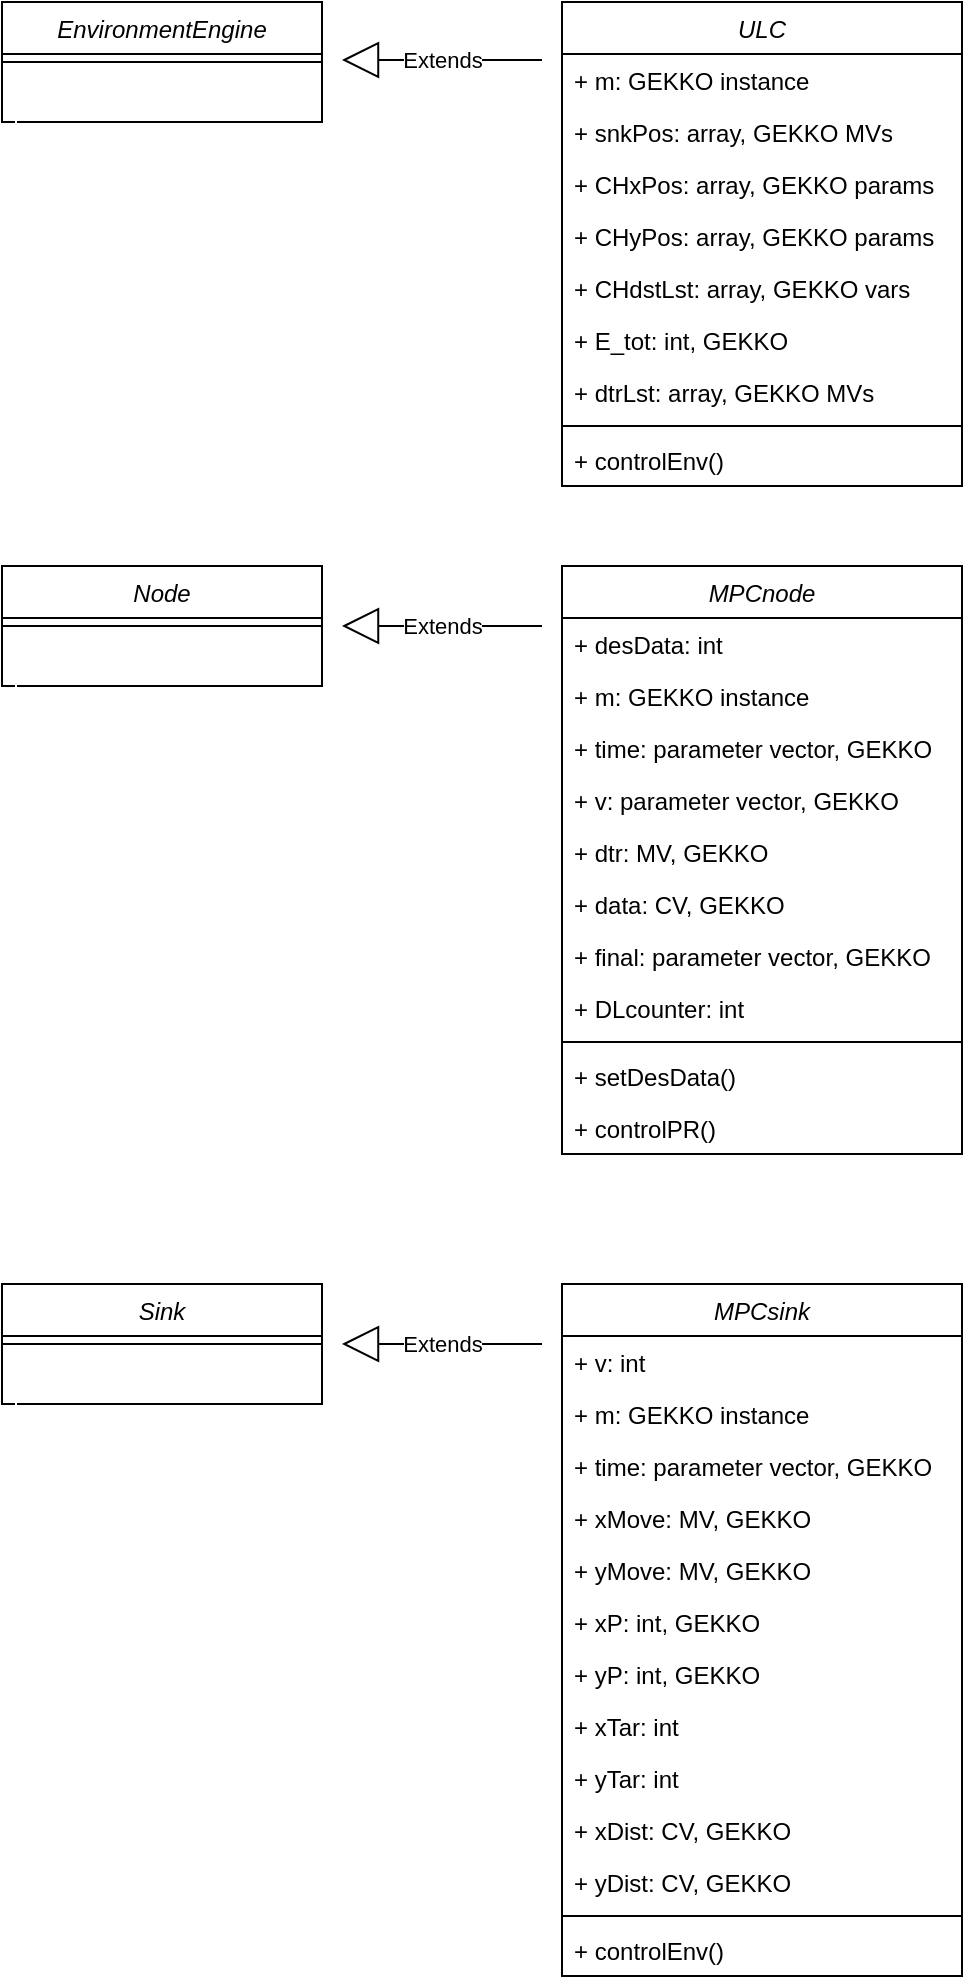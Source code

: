 <mxfile version="10.9.3" type="device"><diagram name="Page-1" id="c4acf3e9-155e-7222-9cf6-157b1a14988f"><mxGraphModel dx="2062" dy="7" grid="1" gridSize="10" guides="1" tooltips="1" connect="1" arrows="1" fold="1" page="1" pageScale="1" pageWidth="850" pageHeight="1100" background="#ffffff" math="0" shadow="0"><root><mxCell id="0"/><mxCell id="1" parent="0"/><mxCell id="a7ouzJKYyyZI6Qm_6hf3-31" value="Node" style="swimlane;fontStyle=2;align=center;verticalAlign=top;childLayout=stackLayout;horizontal=1;startSize=26;horizontalStack=0;resizeParent=1;resizeParentMax=0;resizeLast=0;collapsible=1;marginBottom=0;" parent="1" vertex="1"><mxGeometry x="320" y="1482" width="160" height="60" as="geometry"><mxRectangle x="390" y="1423" width="60" height="26" as="alternateBounds"/></mxGeometry></mxCell><mxCell id="a7ouzJKYyyZI6Qm_6hf3-41" value="" style="line;strokeWidth=1;fillColor=none;align=left;verticalAlign=middle;spacingTop=-1;spacingLeft=3;spacingRight=3;rotatable=0;labelPosition=right;points=[];portConstraint=eastwest;" parent="a7ouzJKYyyZI6Qm_6hf3-31" vertex="1"><mxGeometry y="26" width="160" height="8" as="geometry"/></mxCell><mxCell id="a7ouzJKYyyZI6Qm_6hf3-45" value="&#10;&#10;" style="text;strokeColor=none;fillColor=none;align=left;verticalAlign=top;spacingLeft=4;spacingRight=4;overflow=hidden;rotatable=0;points=[[0,0.5],[1,0.5]];portConstraint=eastwest;labelBackgroundColor=#ffffff;" parent="a7ouzJKYyyZI6Qm_6hf3-31" vertex="1"><mxGeometry y="34" width="160" height="26" as="geometry"/></mxCell><mxCell id="a7ouzJKYyyZI6Qm_6hf3-73" value="EnvironmentEngine" style="swimlane;fontStyle=2;align=center;verticalAlign=top;childLayout=stackLayout;horizontal=1;startSize=26;horizontalStack=0;resizeParent=1;resizeParentMax=0;resizeLast=0;collapsible=1;marginBottom=0;labelBackgroundColor=#ffffff;" parent="1" vertex="1"><mxGeometry x="320" y="1199.941" width="160" height="60" as="geometry"/></mxCell><mxCell id="a7ouzJKYyyZI6Qm_6hf3-75" value="" style="line;strokeWidth=1;fillColor=none;align=left;verticalAlign=middle;spacingTop=-1;spacingLeft=3;spacingRight=3;rotatable=0;labelPosition=right;points=[];portConstraint=eastwest;" parent="a7ouzJKYyyZI6Qm_6hf3-73" vertex="1"><mxGeometry y="26" width="160" height="8" as="geometry"/></mxCell><mxCell id="a7ouzJKYyyZI6Qm_6hf3-91" value="&#10;&#10;" style="text;strokeColor=none;fillColor=none;align=left;verticalAlign=top;spacingLeft=4;spacingRight=4;overflow=hidden;rotatable=0;points=[[0,0.5],[1,0.5]];portConstraint=eastwest;labelBackgroundColor=#ffffff;" parent="a7ouzJKYyyZI6Qm_6hf3-73" vertex="1"><mxGeometry y="34" width="160" height="26" as="geometry"/></mxCell><mxCell id="RsAqWtwTVkU1tVVb1ppy-1" value="ULC" style="swimlane;fontStyle=2;align=center;verticalAlign=top;childLayout=stackLayout;horizontal=1;startSize=26;horizontalStack=0;resizeParent=1;resizeParentMax=0;resizeLast=0;collapsible=1;marginBottom=0;labelBackgroundColor=#ffffff;" parent="1" vertex="1"><mxGeometry x="600" y="1200" width="200" height="242" as="geometry"/></mxCell><mxCell id="YU8bfBz-cyfrTsJFoaVS-3" value="+ m: GEKKO instance" style="text;strokeColor=none;fillColor=none;align=left;verticalAlign=top;spacingLeft=4;spacingRight=4;overflow=hidden;rotatable=0;points=[[0,0.5],[1,0.5]];portConstraint=eastwest;labelBackgroundColor=#ffffff;" vertex="1" parent="RsAqWtwTVkU1tVVb1ppy-1"><mxGeometry y="26" width="200" height="26" as="geometry"/></mxCell><mxCell id="YU8bfBz-cyfrTsJFoaVS-2" value="+ snkPos: array, GEKKO MVs&#10; " style="text;strokeColor=none;fillColor=none;align=left;verticalAlign=top;spacingLeft=4;spacingRight=4;overflow=hidden;rotatable=0;points=[[0,0.5],[1,0.5]];portConstraint=eastwest;" vertex="1" parent="RsAqWtwTVkU1tVVb1ppy-1"><mxGeometry y="52" width="200" height="26" as="geometry"/></mxCell><mxCell id="RsAqWtwTVkU1tVVb1ppy-2" value="+ CHxPos: array, GEKKO params&#10; " style="text;strokeColor=none;fillColor=none;align=left;verticalAlign=top;spacingLeft=4;spacingRight=4;overflow=hidden;rotatable=0;points=[[0,0.5],[1,0.5]];portConstraint=eastwest;" parent="RsAqWtwTVkU1tVVb1ppy-1" vertex="1"><mxGeometry y="78" width="200" height="26" as="geometry"/></mxCell><mxCell id="RsAqWtwTVkU1tVVb1ppy-3" value="+ CHyPos: array, GEKKO params" style="text;strokeColor=none;fillColor=none;align=left;verticalAlign=top;spacingLeft=4;spacingRight=4;overflow=hidden;rotatable=0;points=[[0,0.5],[1,0.5]];portConstraint=eastwest;labelBackgroundColor=#ffffff;" parent="RsAqWtwTVkU1tVVb1ppy-1" vertex="1"><mxGeometry y="104" width="200" height="26" as="geometry"/></mxCell><mxCell id="RsAqWtwTVkU1tVVb1ppy-4" value="+ CHdstLst: array, GEKKO vars" style="text;strokeColor=none;fillColor=none;align=left;verticalAlign=top;spacingLeft=4;spacingRight=4;overflow=hidden;rotatable=0;points=[[0,0.5],[1,0.5]];portConstraint=eastwest;labelBackgroundColor=#ffffff;" parent="RsAqWtwTVkU1tVVb1ppy-1" vertex="1"><mxGeometry y="130" width="200" height="26" as="geometry"/></mxCell><mxCell id="RsAqWtwTVkU1tVVb1ppy-5" value="+ E_tot: int, GEKKO " style="text;strokeColor=none;fillColor=none;align=left;verticalAlign=top;spacingLeft=4;spacingRight=4;overflow=hidden;rotatable=0;points=[[0,0.5],[1,0.5]];portConstraint=eastwest;labelBackgroundColor=#ffffff;" parent="RsAqWtwTVkU1tVVb1ppy-1" vertex="1"><mxGeometry y="156" width="200" height="26" as="geometry"/></mxCell><mxCell id="RsAqWtwTVkU1tVVb1ppy-6" value="+ dtrLst: array, GEKKO MVs" style="text;strokeColor=none;fillColor=none;align=left;verticalAlign=top;spacingLeft=4;spacingRight=4;overflow=hidden;rotatable=0;points=[[0,0.5],[1,0.5]];portConstraint=eastwest;labelBackgroundColor=#ffffff;" parent="RsAqWtwTVkU1tVVb1ppy-1" vertex="1"><mxGeometry y="182" width="200" height="26" as="geometry"/></mxCell><mxCell id="RsAqWtwTVkU1tVVb1ppy-12" value="" style="line;strokeWidth=1;fillColor=none;align=left;verticalAlign=middle;spacingTop=-1;spacingLeft=3;spacingRight=3;rotatable=0;labelPosition=right;points=[];portConstraint=eastwest;" parent="RsAqWtwTVkU1tVVb1ppy-1" vertex="1"><mxGeometry y="208" width="200" height="8" as="geometry"/></mxCell><mxCell id="RsAqWtwTVkU1tVVb1ppy-13" value="+ controlEnv()&#10;&#10;" style="text;strokeColor=none;fillColor=none;align=left;verticalAlign=top;spacingLeft=4;spacingRight=4;overflow=hidden;rotatable=0;points=[[0,0.5],[1,0.5]];portConstraint=eastwest;" parent="RsAqWtwTVkU1tVVb1ppy-1" vertex="1"><mxGeometry y="216" width="200" height="26" as="geometry"/></mxCell><mxCell id="RsAqWtwTVkU1tVVb1ppy-18" value="MPCnode" style="swimlane;fontStyle=2;align=center;verticalAlign=top;childLayout=stackLayout;horizontal=1;startSize=26;horizontalStack=0;resizeParent=1;resizeParentMax=0;resizeLast=0;collapsible=1;marginBottom=0;labelBackgroundColor=#ffffff;" parent="1" vertex="1"><mxGeometry x="600" y="1482" width="200" height="294" as="geometry"/></mxCell><mxCell id="RsAqWtwTVkU1tVVb1ppy-19" value="+ desData: int&#10; " style="text;strokeColor=none;fillColor=none;align=left;verticalAlign=top;spacingLeft=4;spacingRight=4;overflow=hidden;rotatable=0;points=[[0,0.5],[1,0.5]];portConstraint=eastwest;" parent="RsAqWtwTVkU1tVVb1ppy-18" vertex="1"><mxGeometry y="26" width="200" height="26" as="geometry"/></mxCell><mxCell id="RsAqWtwTVkU1tVVb1ppy-20" value="+ m: GEKKO instance" style="text;strokeColor=none;fillColor=none;align=left;verticalAlign=top;spacingLeft=4;spacingRight=4;overflow=hidden;rotatable=0;points=[[0,0.5],[1,0.5]];portConstraint=eastwest;labelBackgroundColor=#ffffff;" parent="RsAqWtwTVkU1tVVb1ppy-18" vertex="1"><mxGeometry y="52" width="200" height="26" as="geometry"/></mxCell><mxCell id="RsAqWtwTVkU1tVVb1ppy-21" value="+ time: parameter vector, GEKKO" style="text;strokeColor=none;fillColor=none;align=left;verticalAlign=top;spacingLeft=4;spacingRight=4;overflow=hidden;rotatable=0;points=[[0,0.5],[1,0.5]];portConstraint=eastwest;labelBackgroundColor=#ffffff;" parent="RsAqWtwTVkU1tVVb1ppy-18" vertex="1"><mxGeometry y="78" width="200" height="26" as="geometry"/></mxCell><mxCell id="RsAqWtwTVkU1tVVb1ppy-22" value="+ v: parameter vector, GEKKO" style="text;strokeColor=none;fillColor=none;align=left;verticalAlign=top;spacingLeft=4;spacingRight=4;overflow=hidden;rotatable=0;points=[[0,0.5],[1,0.5]];portConstraint=eastwest;labelBackgroundColor=#ffffff;" parent="RsAqWtwTVkU1tVVb1ppy-18" vertex="1"><mxGeometry y="104" width="200" height="26" as="geometry"/></mxCell><mxCell id="RsAqWtwTVkU1tVVb1ppy-23" value="+ dtr: MV, GEKKO" style="text;strokeColor=none;fillColor=none;align=left;verticalAlign=top;spacingLeft=4;spacingRight=4;overflow=hidden;rotatable=0;points=[[0,0.5],[1,0.5]];portConstraint=eastwest;labelBackgroundColor=#ffffff;" parent="RsAqWtwTVkU1tVVb1ppy-18" vertex="1"><mxGeometry y="130" width="200" height="26" as="geometry"/></mxCell><mxCell id="RsAqWtwTVkU1tVVb1ppy-48" value="+ data: CV, GEKKO&#10;&#10;" style="text;strokeColor=none;fillColor=none;align=left;verticalAlign=top;spacingLeft=4;spacingRight=4;overflow=hidden;rotatable=0;points=[[0,0.5],[1,0.5]];portConstraint=eastwest;" parent="RsAqWtwTVkU1tVVb1ppy-18" vertex="1"><mxGeometry y="156" width="200" height="26" as="geometry"/></mxCell><mxCell id="RsAqWtwTVkU1tVVb1ppy-49" value="+ final: parameter vector, GEKKO&#10;&#10;" style="text;strokeColor=none;fillColor=none;align=left;verticalAlign=top;spacingLeft=4;spacingRight=4;overflow=hidden;rotatable=0;points=[[0,0.5],[1,0.5]];portConstraint=eastwest;" parent="RsAqWtwTVkU1tVVb1ppy-18" vertex="1"><mxGeometry y="182" width="200" height="26" as="geometry"/></mxCell><mxCell id="RsAqWtwTVkU1tVVb1ppy-51" value="+ DLcounter: int" style="text;strokeColor=none;fillColor=none;align=left;verticalAlign=top;spacingLeft=4;spacingRight=4;overflow=hidden;rotatable=0;points=[[0,0.5],[1,0.5]];portConstraint=eastwest;" parent="RsAqWtwTVkU1tVVb1ppy-18" vertex="1"><mxGeometry y="208" width="200" height="26" as="geometry"/></mxCell><mxCell id="RsAqWtwTVkU1tVVb1ppy-24" value="" style="line;strokeWidth=1;fillColor=none;align=left;verticalAlign=middle;spacingTop=-1;spacingLeft=3;spacingRight=3;rotatable=0;labelPosition=right;points=[];portConstraint=eastwest;" parent="RsAqWtwTVkU1tVVb1ppy-18" vertex="1"><mxGeometry y="234" width="200" height="8" as="geometry"/></mxCell><mxCell id="RsAqWtwTVkU1tVVb1ppy-47" value="+ setDesData()&#10;&#10;" style="text;strokeColor=none;fillColor=none;align=left;verticalAlign=top;spacingLeft=4;spacingRight=4;overflow=hidden;rotatable=0;points=[[0,0.5],[1,0.5]];portConstraint=eastwest;" parent="RsAqWtwTVkU1tVVb1ppy-18" vertex="1"><mxGeometry y="242" width="200" height="26" as="geometry"/></mxCell><mxCell id="RsAqWtwTVkU1tVVb1ppy-25" value="+ controlPR()&#10;&#10;" style="text;strokeColor=none;fillColor=none;align=left;verticalAlign=top;spacingLeft=4;spacingRight=4;overflow=hidden;rotatable=0;points=[[0,0.5],[1,0.5]];portConstraint=eastwest;" parent="RsAqWtwTVkU1tVVb1ppy-18" vertex="1"><mxGeometry y="268" width="200" height="26" as="geometry"/></mxCell><mxCell id="RsAqWtwTVkU1tVVb1ppy-30" value="Extends" style="endArrow=block;endSize=16;endFill=0;html=1;" parent="1" edge="1"><mxGeometry width="160" relative="1" as="geometry"><mxPoint x="590" y="1229" as="sourcePoint"/><mxPoint x="490" y="1229" as="targetPoint"/></mxGeometry></mxCell><mxCell id="RsAqWtwTVkU1tVVb1ppy-31" value="MPCsink" style="swimlane;fontStyle=2;align=center;verticalAlign=top;childLayout=stackLayout;horizontal=1;startSize=26;horizontalStack=0;resizeParent=1;resizeParentMax=0;resizeLast=0;collapsible=1;marginBottom=0;labelBackgroundColor=#ffffff;" parent="1" vertex="1"><mxGeometry x="600" y="1841" width="200" height="346" as="geometry"/></mxCell><mxCell id="RsAqWtwTVkU1tVVb1ppy-72" value="+ v: int&#10; " style="text;strokeColor=none;fillColor=none;align=left;verticalAlign=top;spacingLeft=4;spacingRight=4;overflow=hidden;rotatable=0;points=[[0,0.5],[1,0.5]];portConstraint=eastwest;" parent="RsAqWtwTVkU1tVVb1ppy-31" vertex="1"><mxGeometry y="26" width="200" height="26" as="geometry"/></mxCell><mxCell id="RsAqWtwTVkU1tVVb1ppy-32" value="+ m: GEKKO instance&#10; " style="text;strokeColor=none;fillColor=none;align=left;verticalAlign=top;spacingLeft=4;spacingRight=4;overflow=hidden;rotatable=0;points=[[0,0.5],[1,0.5]];portConstraint=eastwest;" parent="RsAqWtwTVkU1tVVb1ppy-31" vertex="1"><mxGeometry y="52" width="200" height="26" as="geometry"/></mxCell><mxCell id="RsAqWtwTVkU1tVVb1ppy-62" value="+ time: parameter vector, GEKKO" style="text;strokeColor=none;fillColor=none;align=left;verticalAlign=top;spacingLeft=4;spacingRight=4;overflow=hidden;rotatable=0;points=[[0,0.5],[1,0.5]];portConstraint=eastwest;labelBackgroundColor=#ffffff;" parent="RsAqWtwTVkU1tVVb1ppy-31" vertex="1"><mxGeometry y="78" width="200" height="26" as="geometry"/></mxCell><mxCell id="RsAqWtwTVkU1tVVb1ppy-33" value="+ xMove: MV, GEKKO" style="text;strokeColor=none;fillColor=none;align=left;verticalAlign=top;spacingLeft=4;spacingRight=4;overflow=hidden;rotatable=0;points=[[0,0.5],[1,0.5]];portConstraint=eastwest;labelBackgroundColor=#ffffff;" parent="RsAqWtwTVkU1tVVb1ppy-31" vertex="1"><mxGeometry y="104" width="200" height="26" as="geometry"/></mxCell><mxCell id="RsAqWtwTVkU1tVVb1ppy-59" value="+ yMove: MV, GEKKO" style="text;strokeColor=none;fillColor=none;align=left;verticalAlign=top;spacingLeft=4;spacingRight=4;overflow=hidden;rotatable=0;points=[[0,0.5],[1,0.5]];portConstraint=eastwest;labelBackgroundColor=#ffffff;" parent="RsAqWtwTVkU1tVVb1ppy-31" vertex="1"><mxGeometry y="130" width="200" height="26" as="geometry"/></mxCell><mxCell id="RsAqWtwTVkU1tVVb1ppy-69" value="+ xP: int, GEKKO" style="text;strokeColor=none;fillColor=none;align=left;verticalAlign=top;spacingLeft=4;spacingRight=4;overflow=hidden;rotatable=0;points=[[0,0.5],[1,0.5]];portConstraint=eastwest;labelBackgroundColor=#ffffff;" parent="RsAqWtwTVkU1tVVb1ppy-31" vertex="1"><mxGeometry y="156" width="200" height="26" as="geometry"/></mxCell><mxCell id="RsAqWtwTVkU1tVVb1ppy-61" value="+ yP: int, GEKKO" style="text;strokeColor=none;fillColor=none;align=left;verticalAlign=top;spacingLeft=4;spacingRight=4;overflow=hidden;rotatable=0;points=[[0,0.5],[1,0.5]];portConstraint=eastwest;labelBackgroundColor=#ffffff;" parent="RsAqWtwTVkU1tVVb1ppy-31" vertex="1"><mxGeometry y="182" width="200" height="26" as="geometry"/></mxCell><mxCell id="RsAqWtwTVkU1tVVb1ppy-35" value="+ xTar: int" style="text;strokeColor=none;fillColor=none;align=left;verticalAlign=top;spacingLeft=4;spacingRight=4;overflow=hidden;rotatable=0;points=[[0,0.5],[1,0.5]];portConstraint=eastwest;labelBackgroundColor=#ffffff;" parent="RsAqWtwTVkU1tVVb1ppy-31" vertex="1"><mxGeometry y="208" width="200" height="26" as="geometry"/></mxCell><mxCell id="RsAqWtwTVkU1tVVb1ppy-68" value="+ yTar: int" style="text;strokeColor=none;fillColor=none;align=left;verticalAlign=top;spacingLeft=4;spacingRight=4;overflow=hidden;rotatable=0;points=[[0,0.5],[1,0.5]];portConstraint=eastwest;labelBackgroundColor=#ffffff;" parent="RsAqWtwTVkU1tVVb1ppy-31" vertex="1"><mxGeometry y="234" width="200" height="26" as="geometry"/></mxCell><mxCell id="RsAqWtwTVkU1tVVb1ppy-71" value="+ xDist: CV, GEKKO" style="text;strokeColor=none;fillColor=none;align=left;verticalAlign=top;spacingLeft=4;spacingRight=4;overflow=hidden;rotatable=0;points=[[0,0.5],[1,0.5]];portConstraint=eastwest;labelBackgroundColor=#ffffff;" parent="RsAqWtwTVkU1tVVb1ppy-31" vertex="1"><mxGeometry y="260" width="200" height="26" as="geometry"/></mxCell><mxCell id="RsAqWtwTVkU1tVVb1ppy-70" value="+ yDist: CV, GEKKO" style="text;strokeColor=none;fillColor=none;align=left;verticalAlign=top;spacingLeft=4;spacingRight=4;overflow=hidden;rotatable=0;points=[[0,0.5],[1,0.5]];portConstraint=eastwest;labelBackgroundColor=#ffffff;" parent="RsAqWtwTVkU1tVVb1ppy-31" vertex="1"><mxGeometry y="286" width="200" height="26" as="geometry"/></mxCell><mxCell id="RsAqWtwTVkU1tVVb1ppy-37" value="" style="line;strokeWidth=1;fillColor=none;align=left;verticalAlign=middle;spacingTop=-1;spacingLeft=3;spacingRight=3;rotatable=0;labelPosition=right;points=[];portConstraint=eastwest;" parent="RsAqWtwTVkU1tVVb1ppy-31" vertex="1"><mxGeometry y="312" width="200" height="8" as="geometry"/></mxCell><mxCell id="RsAqWtwTVkU1tVVb1ppy-38" value="+ controlEnv()&#10;&#10;" style="text;strokeColor=none;fillColor=none;align=left;verticalAlign=top;spacingLeft=4;spacingRight=4;overflow=hidden;rotatable=0;points=[[0,0.5],[1,0.5]];portConstraint=eastwest;" parent="RsAqWtwTVkU1tVVb1ppy-31" vertex="1"><mxGeometry y="320" width="200" height="26" as="geometry"/></mxCell><mxCell id="RsAqWtwTVkU1tVVb1ppy-39" value="Sink" style="swimlane;fontStyle=2;align=center;verticalAlign=top;childLayout=stackLayout;horizontal=1;startSize=26;horizontalStack=0;resizeParent=1;resizeParentMax=0;resizeLast=0;collapsible=1;marginBottom=0;" parent="1" vertex="1"><mxGeometry x="320" y="1841" width="160" height="60" as="geometry"><mxRectangle x="390" y="1423" width="60" height="26" as="alternateBounds"/></mxGeometry></mxCell><mxCell id="RsAqWtwTVkU1tVVb1ppy-40" value="" style="line;strokeWidth=1;fillColor=none;align=left;verticalAlign=middle;spacingTop=-1;spacingLeft=3;spacingRight=3;rotatable=0;labelPosition=right;points=[];portConstraint=eastwest;" parent="RsAqWtwTVkU1tVVb1ppy-39" vertex="1"><mxGeometry y="26" width="160" height="8" as="geometry"/></mxCell><mxCell id="RsAqWtwTVkU1tVVb1ppy-41" value="&#10;&#10;" style="text;strokeColor=none;fillColor=none;align=left;verticalAlign=top;spacingLeft=4;spacingRight=4;overflow=hidden;rotatable=0;points=[[0,0.5],[1,0.5]];portConstraint=eastwest;labelBackgroundColor=#ffffff;" parent="RsAqWtwTVkU1tVVb1ppy-39" vertex="1"><mxGeometry y="34" width="160" height="26" as="geometry"/></mxCell><mxCell id="RsAqWtwTVkU1tVVb1ppy-56" value="Extends" style="endArrow=block;endSize=16;endFill=0;html=1;" parent="1" edge="1"><mxGeometry width="160" relative="1" as="geometry"><mxPoint x="590" y="1512" as="sourcePoint"/><mxPoint x="490" y="1512" as="targetPoint"/></mxGeometry></mxCell><mxCell id="RsAqWtwTVkU1tVVb1ppy-57" value="Extends" style="endArrow=block;endSize=16;endFill=0;html=1;" parent="1" edge="1"><mxGeometry width="160" relative="1" as="geometry"><mxPoint x="590" y="1871" as="sourcePoint"/><mxPoint x="490" y="1871" as="targetPoint"/></mxGeometry></mxCell></root></mxGraphModel></diagram></mxfile>